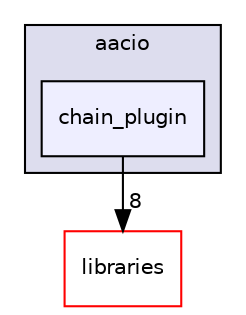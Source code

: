 digraph "plugins/chain_plugin/include/aacio/chain_plugin" {
  compound=true
  node [ fontsize="10", fontname="Helvetica"];
  edge [ labelfontsize="10", labelfontname="Helvetica"];
  subgraph clusterdir_9c6a307288fe0f6b59de3c2725e54fd8 {
    graph [ bgcolor="#ddddee", pencolor="black", label="aacio" fontname="Helvetica", fontsize="10", URL="dir_9c6a307288fe0f6b59de3c2725e54fd8.html"]
  dir_783fb93aea963e3138673bd959792d98 [shape=box, label="chain_plugin", style="filled", fillcolor="#eeeeff", pencolor="black", URL="dir_783fb93aea963e3138673bd959792d98.html"];
  }
  dir_bc0718b08fb2015b8e59c47b2805f60c [shape=box label="libraries" fillcolor="white" style="filled" color="red" URL="dir_bc0718b08fb2015b8e59c47b2805f60c.html"];
  dir_783fb93aea963e3138673bd959792d98->dir_bc0718b08fb2015b8e59c47b2805f60c [headlabel="8", labeldistance=1.5 headhref="dir_001851_000004.html"];
}
